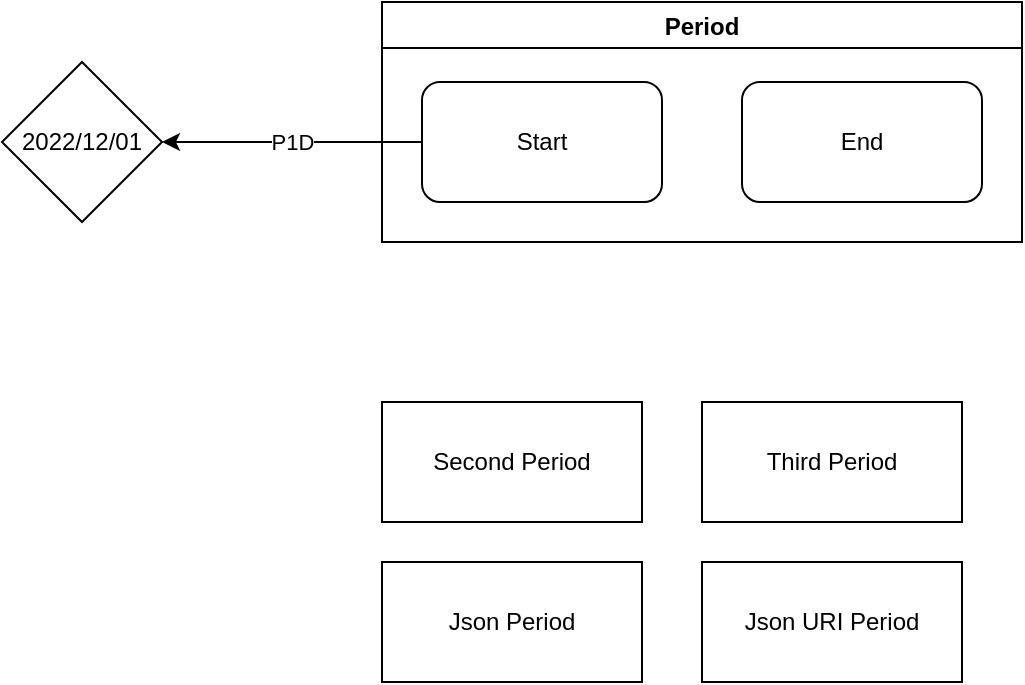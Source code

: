<mxfile version="20.3.0" type="device" pages="2"><diagram id="xMJGdu9Hfw2cxICXKGhq" name="Page-1"><mxGraphModel dx="1144" dy="1550" grid="1" gridSize="10" guides="1" tooltips="1" connect="1" arrows="1" fold="1" page="1" pageScale="1" pageWidth="850" pageHeight="1100" math="0" shadow="0"><root><mxCell id="0"/><mxCell id="1" parent="0"/><object label="Period" tooltip="Period description..." spec-uri="period.yml" id="hNI0mLmCuFF1xFfkm4J4-1"><mxCell style="swimlane;" parent="1" vertex="1"><mxGeometry x="320" y="680" width="320" height="120" as="geometry"/></mxCell></object><object label="Start" spec="ncore-temporal: &#10;  offset: ${diagram-element/expr/outgoingConnections[0].label}&#10;  description: ${diagram-element/label}" child-reference="start" parent-injector="T(java.lang.System).out.println(#parent.getDescription())" id="hNI0mLmCuFF1xFfkm4J4-2"><mxCell style="rounded=1;whiteSpace=wrap;html=1;" parent="hNI0mLmCuFF1xFfkm4J4-1" vertex="1"><mxGeometry x="20" y="40" width="120" height="60" as="geometry"/></mxCell></object><mxCell id="hNI0mLmCuFF1xFfkm4J4-3" value="End" style="rounded=1;whiteSpace=wrap;html=1;" parent="hNI0mLmCuFF1xFfkm4J4-1" vertex="1"><mxGeometry x="180" y="40" width="120" height="60" as="geometry"/></mxCell><object label="2022/12/01" spec="ncore-temporal:&#10;  instant: ${diagram-element/label}" id="hNI0mLmCuFF1xFfkm4J4-4"><mxCell style="rhombus;whiteSpace=wrap;html=1;" parent="1" vertex="1"><mxGeometry x="130" y="710" width="80" height="80" as="geometry"/></mxCell></object><UserObject label="P1D" tooltip="Offset tooltip..." outgoing-reference="base" id="hNI0mLmCuFF1xFfkm4J4-5"><mxCell style="edgeStyle=orthogonalEdgeStyle;rounded=0;orthogonalLoop=1;jettySize=auto;html=1;" parent="1" source="hNI0mLmCuFF1xFfkm4J4-2" target="hNI0mLmCuFF1xFfkm4J4-4" edge="1"><mxGeometry relative="1" as="geometry"/></mxCell></UserObject><UserObject label="Second Period" link="data:page/id,Qsh-JcFo1rjdRgyyO9jV" spec="ncore-period: {}&#10;" id="I1tGZx0DqObj2LlXyPL0-1"><mxCell style="rounded=0;whiteSpace=wrap;html=1;" parent="1" vertex="1"><mxGeometry x="320" y="880" width="130" height="60" as="geometry"/></mxCell></UserObject><UserObject label="Third Period" spec="ncore-period: &#10;  representations: &#10;    context: third-period.drawio&#10;" id="MBZlQRq3T2_dOMh9bzdL-1"><mxCell style="rounded=0;whiteSpace=wrap;html=1;" parent="1" vertex="1"><mxGeometry x="480" y="880" width="130" height="60" as="geometry"/></mxCell></UserObject><UserObject label="Json Period" spec="{&#10;  &quot;ncore-period&quot;: {}&#10;}&#10;" spec-format="json" id="7kPfCIBblfdsVMAOJPG3-1"><mxCell style="rounded=0;whiteSpace=wrap;html=1;" vertex="1" parent="1"><mxGeometry x="320" y="960" width="130" height="60" as="geometry"/></mxCell></UserObject><UserObject label="Json URI Period" spec-uri="period.json" id="7kPfCIBblfdsVMAOJPG3-2"><mxCell style="rounded=0;whiteSpace=wrap;html=1;" vertex="1" parent="1"><mxGeometry x="480" y="960" width="130" height="60" as="geometry"/></mxCell></UserObject></root></mxGraphModel></diagram><diagram id="Qsh-JcFo1rjdRgyyO9jV" name="Second Period"><mxGraphModel dx="1144" dy="1550" grid="1" gridSize="10" guides="1" tooltips="1" connect="1" arrows="1" fold="1" page="1" pageScale="1" pageWidth="850" pageHeight="1100" math="0" shadow="0"><root><mxCell id="0"/><mxCell id="1" parent="0"/><object label="End" spec="ncore-temporal: &#10;  instant: 2022/12/31" tooltip="Second period end" child-reference="end" id="N8A2Nw--1TjWrreHsdxM-1"><mxCell style="rounded=1;whiteSpace=wrap;html=1;" vertex="1" parent="1"><mxGeometry x="360" y="750" width="120" height="60" as="geometry"/></mxCell></object></root></mxGraphModel></diagram></mxfile>